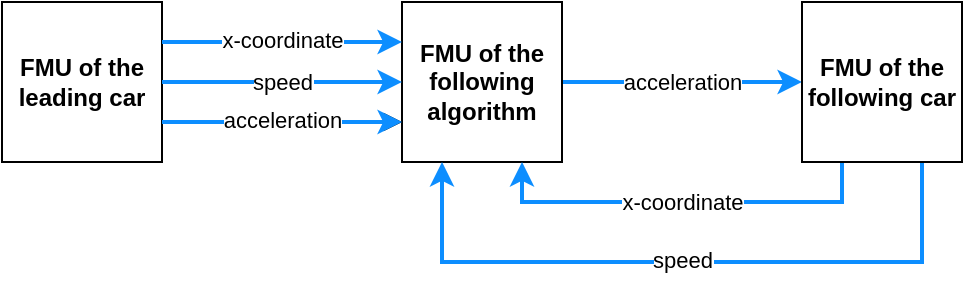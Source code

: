 <mxfile version="13.0.3" type="device" pages="3"><diagram id="YgWVbAn_EtKhAgmGTaRe" name="Vanilla"><mxGraphModel dx="588" dy="348" grid="1" gridSize="10" guides="1" tooltips="1" connect="1" arrows="1" fold="1" page="1" pageScale="1" pageWidth="827" pageHeight="1169" math="0" shadow="0"><root><mxCell id="0"/><mxCell id="1" parent="0"/><mxCell id="XNjezeJYl3TbGVTne1i2-5" style="edgeStyle=orthogonalEdgeStyle;rounded=0;orthogonalLoop=1;jettySize=auto;html=1;exitX=1;exitY=0.75;exitDx=0;exitDy=0;entryX=0;entryY=0.75;entryDx=0;entryDy=0;" edge="1" parent="1" source="fGoA-xRLVKMhzdRl62Z--2" target="fGoA-xRLVKMhzdRl62Z--3"><mxGeometry relative="1" as="geometry"/></mxCell><mxCell id="XNjezeJYl3TbGVTne1i2-6" value="acceleration" style="edgeLabel;html=1;align=center;verticalAlign=middle;resizable=0;points=[];" vertex="1" connectable="0" parent="XNjezeJYl3TbGVTne1i2-5"><mxGeometry x="-0.208" y="1" relative="1" as="geometry"><mxPoint x="12.5" as="offset"/></mxGeometry></mxCell><mxCell id="fGoA-xRLVKMhzdRl62Z--2" value="FMU of the leading car" style="whiteSpace=wrap;html=1;aspect=fixed;fontStyle=1;" vertex="1" parent="1"><mxGeometry x="160" y="160" width="80" height="80" as="geometry"/></mxCell><mxCell id="XNjezeJYl3TbGVTne1i2-7" style="edgeStyle=orthogonalEdgeStyle;rounded=0;orthogonalLoop=1;jettySize=auto;html=1;exitX=1;exitY=0.5;exitDx=0;exitDy=0;entryX=0;entryY=0.5;entryDx=0;entryDy=0;strokeWidth=2;strokeColor=#0D8EFF;" edge="1" parent="1" source="fGoA-xRLVKMhzdRl62Z--3" target="fGoA-xRLVKMhzdRl62Z--4"><mxGeometry relative="1" as="geometry"/></mxCell><mxCell id="XNjezeJYl3TbGVTne1i2-8" value="acceleration" style="edgeLabel;html=1;align=center;verticalAlign=middle;resizable=0;points=[];" vertex="1" connectable="0" parent="XNjezeJYl3TbGVTne1i2-7"><mxGeometry x="-0.222" y="-2" relative="1" as="geometry"><mxPoint x="13.33" y="-2" as="offset"/></mxGeometry></mxCell><mxCell id="fGoA-xRLVKMhzdRl62Z--3" value="FMU of the following algorithm" style="whiteSpace=wrap;html=1;aspect=fixed;fontStyle=1;" vertex="1" parent="1"><mxGeometry x="360" y="160" width="80" height="80" as="geometry"/></mxCell><mxCell id="XNjezeJYl3TbGVTne1i2-9" style="edgeStyle=orthogonalEdgeStyle;rounded=0;orthogonalLoop=1;jettySize=auto;html=1;exitX=0.25;exitY=1;exitDx=0;exitDy=0;entryX=0.75;entryY=1;entryDx=0;entryDy=0;strokeWidth=2;strokeColor=#0D8EFF;" edge="1" parent="1" source="fGoA-xRLVKMhzdRl62Z--4" target="fGoA-xRLVKMhzdRl62Z--3"><mxGeometry relative="1" as="geometry"/></mxCell><mxCell id="XNjezeJYl3TbGVTne1i2-11" value="x-coordinate" style="edgeLabel;html=1;align=center;verticalAlign=middle;resizable=0;points=[];" vertex="1" connectable="0" parent="XNjezeJYl3TbGVTne1i2-9"><mxGeometry x="0.1" y="3" relative="1" as="geometry"><mxPoint x="10" y="-3" as="offset"/></mxGeometry></mxCell><mxCell id="XNjezeJYl3TbGVTne1i2-10" style="edgeStyle=orthogonalEdgeStyle;rounded=0;orthogonalLoop=1;jettySize=auto;html=1;exitX=0.75;exitY=1;exitDx=0;exitDy=0;entryX=0.25;entryY=1;entryDx=0;entryDy=0;strokeWidth=2;strokeColor=#0D8EFF;" edge="1" parent="1" source="fGoA-xRLVKMhzdRl62Z--4" target="fGoA-xRLVKMhzdRl62Z--3"><mxGeometry relative="1" as="geometry"><Array as="points"><mxPoint x="620" y="290"/><mxPoint x="380" y="290"/></Array></mxGeometry></mxCell><mxCell id="XNjezeJYl3TbGVTne1i2-12" value="speed" style="edgeLabel;html=1;align=center;verticalAlign=middle;resizable=0;points=[];" vertex="1" connectable="0" parent="XNjezeJYl3TbGVTne1i2-10"><mxGeometry x="0.083" y="-1" relative="1" as="geometry"><mxPoint x="14.17" as="offset"/></mxGeometry></mxCell><mxCell id="fGoA-xRLVKMhzdRl62Z--4" value="FMU of the following car" style="whiteSpace=wrap;html=1;aspect=fixed;fontStyle=1;" vertex="1" parent="1"><mxGeometry x="560" y="160" width="80" height="80" as="geometry"/></mxCell><mxCell id="XNjezeJYl3TbGVTne1i2-1" value="" style="endArrow=classic;html=1;exitX=1;exitY=0.25;exitDx=0;exitDy=0;entryX=0;entryY=0.25;entryDx=0;entryDy=0;strokeWidth=2;strokeColor=#0D8EFF;" edge="1" parent="1" source="fGoA-xRLVKMhzdRl62Z--2" target="fGoA-xRLVKMhzdRl62Z--3"><mxGeometry width="50" height="50" relative="1" as="geometry"><mxPoint x="390" y="290" as="sourcePoint"/><mxPoint x="440" y="240" as="targetPoint"/></mxGeometry></mxCell><mxCell id="XNjezeJYl3TbGVTne1i2-2" value="x-coordinate" style="edgeLabel;html=1;align=center;verticalAlign=middle;resizable=0;points=[];" vertex="1" connectable="0" parent="XNjezeJYl3TbGVTne1i2-1"><mxGeometry x="-0.233" y="1" relative="1" as="geometry"><mxPoint x="14" as="offset"/></mxGeometry></mxCell><mxCell id="XNjezeJYl3TbGVTne1i2-3" value="" style="endArrow=classic;html=1;exitX=1;exitY=0.5;exitDx=0;exitDy=0;entryX=0;entryY=0.5;entryDx=0;entryDy=0;strokeWidth=2;strokeColor=#0D8EFF;" edge="1" parent="1" source="fGoA-xRLVKMhzdRl62Z--2" target="fGoA-xRLVKMhzdRl62Z--3"><mxGeometry width="50" height="50" relative="1" as="geometry"><mxPoint x="390" y="290" as="sourcePoint"/><mxPoint x="440" y="240" as="targetPoint"/></mxGeometry></mxCell><mxCell id="XNjezeJYl3TbGVTne1i2-4" value="speed" style="edgeLabel;html=1;align=center;verticalAlign=middle;resizable=0;points=[];" vertex="1" connectable="0" parent="XNjezeJYl3TbGVTne1i2-3"><mxGeometry x="-0.3" y="1" relative="1" as="geometry"><mxPoint x="18" y="1" as="offset"/></mxGeometry></mxCell><mxCell id="XNjezeJYl3TbGVTne1i2-13" style="edgeStyle=orthogonalEdgeStyle;rounded=0;orthogonalLoop=1;jettySize=auto;html=1;exitX=1;exitY=0.75;exitDx=0;exitDy=0;entryX=0;entryY=0.75;entryDx=0;entryDy=0;strokeWidth=2;strokeColor=#0D8EFF;" edge="1" parent="1"><mxGeometry relative="1" as="geometry"><mxPoint x="240" y="220" as="sourcePoint"/><mxPoint x="360" y="220" as="targetPoint"/></mxGeometry></mxCell><mxCell id="XNjezeJYl3TbGVTne1i2-14" value="acceleration" style="edgeLabel;html=1;align=center;verticalAlign=middle;resizable=0;points=[];" vertex="1" connectable="0" parent="XNjezeJYl3TbGVTne1i2-13"><mxGeometry x="-0.208" y="1" relative="1" as="geometry"><mxPoint x="12.5" as="offset"/></mxGeometry></mxCell></root></mxGraphModel></diagram><diagram id="jpkFzLhkPtyoSFrWYvjQ" name="AccelAttack"><mxGraphModel dx="710" dy="420" grid="1" gridSize="10" guides="1" tooltips="1" connect="1" arrows="1" fold="1" page="1" pageScale="1" pageWidth="827" pageHeight="1169" math="0" shadow="0"><root><mxCell id="4BD6OqjVChmUXNP0MdyB-0"/><mxCell id="4BD6OqjVChmUXNP0MdyB-1" parent="4BD6OqjVChmUXNP0MdyB-0"/><mxCell id="ZoN7ProEHT01sAeRowep-0" style="edgeStyle=orthogonalEdgeStyle;rounded=0;orthogonalLoop=1;jettySize=auto;html=1;exitX=1;exitY=0.75;exitDx=0;exitDy=0;entryX=0;entryY=0.75;entryDx=0;entryDy=0;" edge="1" parent="4BD6OqjVChmUXNP0MdyB-1" source="ZoN7ProEHT01sAeRowep-2" target="ZoN7ProEHT01sAeRowep-5"><mxGeometry relative="1" as="geometry"/></mxCell><mxCell id="ZoN7ProEHT01sAeRowep-1" value="acceleration" style="edgeLabel;html=1;align=center;verticalAlign=middle;resizable=0;points=[];" vertex="1" connectable="0" parent="ZoN7ProEHT01sAeRowep-0"><mxGeometry x="-0.208" y="1" relative="1" as="geometry"><mxPoint x="12.5" as="offset"/></mxGeometry></mxCell><mxCell id="ZoN7ProEHT01sAeRowep-2" value="FMU of the leading car" style="whiteSpace=wrap;html=1;aspect=fixed;fontStyle=1;" vertex="1" parent="4BD6OqjVChmUXNP0MdyB-1"><mxGeometry x="80" y="160" width="80" height="80" as="geometry"/></mxCell><mxCell id="ZoN7ProEHT01sAeRowep-3" style="edgeStyle=orthogonalEdgeStyle;rounded=0;orthogonalLoop=1;jettySize=auto;html=1;exitX=1;exitY=0.5;exitDx=0;exitDy=0;entryX=0;entryY=0.5;entryDx=0;entryDy=0;strokeWidth=2;strokeColor=#0D8EFF;" edge="1" parent="4BD6OqjVChmUXNP0MdyB-1" source="ZoN7ProEHT01sAeRowep-17" target="ZoN7ProEHT01sAeRowep-10"><mxGeometry relative="1" as="geometry"/></mxCell><mxCell id="ZoN7ProEHT01sAeRowep-4" value="acceleration" style="edgeLabel;html=1;align=center;verticalAlign=middle;resizable=0;points=[];" vertex="1" connectable="0" parent="ZoN7ProEHT01sAeRowep-3"><mxGeometry x="-0.222" y="-2" relative="1" as="geometry"><mxPoint x="13.33" y="-2" as="offset"/></mxGeometry></mxCell><mxCell id="ZoN7ProEHT01sAeRowep-5" value="FMU of the following algorithm" style="whiteSpace=wrap;html=1;aspect=fixed;fontStyle=1;" vertex="1" parent="4BD6OqjVChmUXNP0MdyB-1"><mxGeometry x="280" y="160" width="80" height="80" as="geometry"/></mxCell><mxCell id="ZoN7ProEHT01sAeRowep-6" style="edgeStyle=orthogonalEdgeStyle;rounded=0;orthogonalLoop=1;jettySize=auto;html=1;exitX=0.25;exitY=1;exitDx=0;exitDy=0;entryX=0.75;entryY=1;entryDx=0;entryDy=0;strokeWidth=2;strokeColor=#0D8EFF;" edge="1" parent="4BD6OqjVChmUXNP0MdyB-1" source="ZoN7ProEHT01sAeRowep-10" target="ZoN7ProEHT01sAeRowep-5"><mxGeometry relative="1" as="geometry"/></mxCell><mxCell id="ZoN7ProEHT01sAeRowep-7" value="x-coordinate" style="edgeLabel;html=1;align=center;verticalAlign=middle;resizable=0;points=[];" vertex="1" connectable="0" parent="ZoN7ProEHT01sAeRowep-6"><mxGeometry x="0.1" y="3" relative="1" as="geometry"><mxPoint x="20" y="-3" as="offset"/></mxGeometry></mxCell><mxCell id="ZoN7ProEHT01sAeRowep-8" style="edgeStyle=orthogonalEdgeStyle;rounded=0;orthogonalLoop=1;jettySize=auto;html=1;exitX=0.75;exitY=1;exitDx=0;exitDy=0;entryX=0.25;entryY=1;entryDx=0;entryDy=0;strokeWidth=2;strokeColor=#0D8EFF;" edge="1" parent="4BD6OqjVChmUXNP0MdyB-1" source="ZoN7ProEHT01sAeRowep-10" target="ZoN7ProEHT01sAeRowep-5"><mxGeometry relative="1" as="geometry"><Array as="points"><mxPoint x="740" y="290"/><mxPoint x="300" y="290"/></Array></mxGeometry></mxCell><mxCell id="ZoN7ProEHT01sAeRowep-9" value="speed" style="edgeLabel;html=1;align=center;verticalAlign=middle;resizable=0;points=[];" vertex="1" connectable="0" parent="ZoN7ProEHT01sAeRowep-8"><mxGeometry x="0.083" y="-1" relative="1" as="geometry"><mxPoint x="22.5" as="offset"/></mxGeometry></mxCell><mxCell id="ZoN7ProEHT01sAeRowep-10" value="FMU of the following car" style="whiteSpace=wrap;html=1;aspect=fixed;fontStyle=1;" vertex="1" parent="4BD6OqjVChmUXNP0MdyB-1"><mxGeometry x="680" y="160" width="80" height="80" as="geometry"/></mxCell><mxCell id="ZoN7ProEHT01sAeRowep-11" value="" style="endArrow=classic;html=1;exitX=1;exitY=0.25;exitDx=0;exitDy=0;entryX=0;entryY=0.25;entryDx=0;entryDy=0;strokeWidth=2;strokeColor=#0D8EFF;" edge="1" parent="4BD6OqjVChmUXNP0MdyB-1" source="ZoN7ProEHT01sAeRowep-2" target="ZoN7ProEHT01sAeRowep-5"><mxGeometry width="50" height="50" relative="1" as="geometry"><mxPoint x="310" y="290" as="sourcePoint"/><mxPoint x="360" y="240" as="targetPoint"/></mxGeometry></mxCell><mxCell id="ZoN7ProEHT01sAeRowep-12" value="x-coordinate" style="edgeLabel;html=1;align=center;verticalAlign=middle;resizable=0;points=[];" vertex="1" connectable="0" parent="ZoN7ProEHT01sAeRowep-11"><mxGeometry x="-0.233" y="1" relative="1" as="geometry"><mxPoint x="14" as="offset"/></mxGeometry></mxCell><mxCell id="ZoN7ProEHT01sAeRowep-13" value="" style="endArrow=classic;html=1;exitX=1;exitY=0.5;exitDx=0;exitDy=0;entryX=0;entryY=0.5;entryDx=0;entryDy=0;strokeWidth=2;strokeColor=#0D8EFF;" edge="1" parent="4BD6OqjVChmUXNP0MdyB-1" source="ZoN7ProEHT01sAeRowep-2" target="ZoN7ProEHT01sAeRowep-5"><mxGeometry width="50" height="50" relative="1" as="geometry"><mxPoint x="310" y="290" as="sourcePoint"/><mxPoint x="360" y="240" as="targetPoint"/></mxGeometry></mxCell><mxCell id="ZoN7ProEHT01sAeRowep-14" value="speed" style="edgeLabel;html=1;align=center;verticalAlign=middle;resizable=0;points=[];" vertex="1" connectable="0" parent="ZoN7ProEHT01sAeRowep-13"><mxGeometry x="-0.3" y="1" relative="1" as="geometry"><mxPoint x="18" y="1" as="offset"/></mxGeometry></mxCell><mxCell id="ZoN7ProEHT01sAeRowep-15" style="edgeStyle=orthogonalEdgeStyle;rounded=0;orthogonalLoop=1;jettySize=auto;html=1;exitX=1;exitY=0.75;exitDx=0;exitDy=0;entryX=0;entryY=0.75;entryDx=0;entryDy=0;strokeWidth=2;strokeColor=#0D8EFF;" edge="1" parent="4BD6OqjVChmUXNP0MdyB-1"><mxGeometry relative="1" as="geometry"><mxPoint x="160" y="220" as="sourcePoint"/><mxPoint x="280" y="220" as="targetPoint"/></mxGeometry></mxCell><mxCell id="ZoN7ProEHT01sAeRowep-16" value="acceleration" style="edgeLabel;html=1;align=center;verticalAlign=middle;resizable=0;points=[];" vertex="1" connectable="0" parent="ZoN7ProEHT01sAeRowep-15"><mxGeometry x="-0.208" y="1" relative="1" as="geometry"><mxPoint x="12.5" as="offset"/></mxGeometry></mxCell><mxCell id="ZoN7ProEHT01sAeRowep-17" value="FMU of the attack" style="whiteSpace=wrap;html=1;aspect=fixed;fontStyle=1;" vertex="1" parent="4BD6OqjVChmUXNP0MdyB-1"><mxGeometry x="480" y="160" width="80" height="80" as="geometry"/></mxCell><mxCell id="ZoN7ProEHT01sAeRowep-18" style="edgeStyle=orthogonalEdgeStyle;rounded=0;orthogonalLoop=1;jettySize=auto;html=1;exitX=1;exitY=0.5;exitDx=0;exitDy=0;entryX=0;entryY=0.5;entryDx=0;entryDy=0;strokeWidth=2;strokeColor=#0D8EFF;" edge="1" parent="4BD6OqjVChmUXNP0MdyB-1" source="ZoN7ProEHT01sAeRowep-5" target="ZoN7ProEHT01sAeRowep-17"><mxGeometry relative="1" as="geometry"><mxPoint x="360" y="200" as="sourcePoint"/><mxPoint x="680" y="200" as="targetPoint"/></mxGeometry></mxCell><mxCell id="ZoN7ProEHT01sAeRowep-19" value="acceleration" style="edgeLabel;html=1;align=center;verticalAlign=middle;resizable=0;points=[];" vertex="1" connectable="0" parent="ZoN7ProEHT01sAeRowep-18"><mxGeometry x="-0.222" y="-2" relative="1" as="geometry"><mxPoint x="13.33" y="-2" as="offset"/></mxGeometry></mxCell></root></mxGraphModel></diagram><diagram id="_FANT83g2bUzjwMZXKqt" name="XAttack"><mxGraphModel dx="710" dy="420" grid="1" gridSize="10" guides="1" tooltips="1" connect="1" arrows="1" fold="1" page="1" pageScale="1" pageWidth="827" pageHeight="1169" math="0" shadow="0"><root><mxCell id="E-8U9NbynpEDZLTNHAro-0"/><mxCell id="E-8U9NbynpEDZLTNHAro-1" parent="E-8U9NbynpEDZLTNHAro-0"/><mxCell id="sN3wGAetDl9WN9f51k4_-0" style="edgeStyle=orthogonalEdgeStyle;rounded=0;orthogonalLoop=1;jettySize=auto;html=1;exitX=1;exitY=0.75;exitDx=0;exitDy=0;entryX=0;entryY=0.75;entryDx=0;entryDy=0;" edge="1" parent="E-8U9NbynpEDZLTNHAro-1" source="sN3wGAetDl9WN9f51k4_-2" target="sN3wGAetDl9WN9f51k4_-5"><mxGeometry relative="1" as="geometry"/></mxCell><mxCell id="sN3wGAetDl9WN9f51k4_-1" value="acceleration" style="edgeLabel;html=1;align=center;verticalAlign=middle;resizable=0;points=[];" vertex="1" connectable="0" parent="sN3wGAetDl9WN9f51k4_-0"><mxGeometry x="-0.208" y="1" relative="1" as="geometry"><mxPoint x="12.5" as="offset"/></mxGeometry></mxCell><mxCell id="sN3wGAetDl9WN9f51k4_-2" value="FMU of the leading car" style="whiteSpace=wrap;html=1;aspect=fixed;fontStyle=1;" vertex="1" parent="E-8U9NbynpEDZLTNHAro-1"><mxGeometry x="80" y="160" width="80" height="80" as="geometry"/></mxCell><mxCell id="sN3wGAetDl9WN9f51k4_-5" value="FMU of the following algorithm" style="whiteSpace=wrap;html=1;aspect=fixed;fontStyle=1;" vertex="1" parent="E-8U9NbynpEDZLTNHAro-1"><mxGeometry x="280" y="160" width="80" height="80" as="geometry"/></mxCell><mxCell id="sN3wGAetDl9WN9f51k4_-6" style="edgeStyle=orthogonalEdgeStyle;rounded=0;orthogonalLoop=1;jettySize=auto;html=1;exitX=0.25;exitY=1;exitDx=0;exitDy=0;entryX=1;entryY=0.5;entryDx=0;entryDy=0;strokeWidth=2;strokeColor=#0D8EFF;" edge="1" parent="E-8U9NbynpEDZLTNHAro-1" source="sN3wGAetDl9WN9f51k4_-10" target="sN3wGAetDl9WN9f51k4_-17"><mxGeometry relative="1" as="geometry"><Array as="points"><mxPoint x="700" y="280"/></Array></mxGeometry></mxCell><mxCell id="sN3wGAetDl9WN9f51k4_-7" value="x-coordinate" style="edgeLabel;html=1;align=center;verticalAlign=middle;resizable=0;points=[];" vertex="1" connectable="0" parent="sN3wGAetDl9WN9f51k4_-6"><mxGeometry x="0.1" y="3" relative="1" as="geometry"><mxPoint x="-1" y="-3" as="offset"/></mxGeometry></mxCell><mxCell id="sN3wGAetDl9WN9f51k4_-8" style="edgeStyle=orthogonalEdgeStyle;rounded=0;orthogonalLoop=1;jettySize=auto;html=1;exitX=0.75;exitY=1;exitDx=0;exitDy=0;entryX=0.25;entryY=1;entryDx=0;entryDy=0;strokeWidth=2;strokeColor=#0D8EFF;" edge="1" parent="E-8U9NbynpEDZLTNHAro-1" source="sN3wGAetDl9WN9f51k4_-10" target="sN3wGAetDl9WN9f51k4_-5"><mxGeometry relative="1" as="geometry"><Array as="points"><mxPoint x="740" y="360"/><mxPoint x="300" y="360"/></Array></mxGeometry></mxCell><mxCell id="sN3wGAetDl9WN9f51k4_-9" value="speed" style="edgeLabel;html=1;align=center;verticalAlign=middle;resizable=0;points=[];" vertex="1" connectable="0" parent="sN3wGAetDl9WN9f51k4_-8"><mxGeometry x="0.083" y="-1" relative="1" as="geometry"><mxPoint x="28.33" as="offset"/></mxGeometry></mxCell><mxCell id="sN3wGAetDl9WN9f51k4_-10" value="FMU of the following car" style="whiteSpace=wrap;html=1;aspect=fixed;fontStyle=1;" vertex="1" parent="E-8U9NbynpEDZLTNHAro-1"><mxGeometry x="680" y="160" width="80" height="80" as="geometry"/></mxCell><mxCell id="sN3wGAetDl9WN9f51k4_-11" value="" style="endArrow=classic;html=1;exitX=1;exitY=0.25;exitDx=0;exitDy=0;entryX=0;entryY=0.25;entryDx=0;entryDy=0;strokeWidth=2;strokeColor=#0D8EFF;" edge="1" parent="E-8U9NbynpEDZLTNHAro-1" source="sN3wGAetDl9WN9f51k4_-2" target="sN3wGAetDl9WN9f51k4_-5"><mxGeometry width="50" height="50" relative="1" as="geometry"><mxPoint x="310" y="290" as="sourcePoint"/><mxPoint x="360" y="240" as="targetPoint"/></mxGeometry></mxCell><mxCell id="sN3wGAetDl9WN9f51k4_-12" value="x-coordinate" style="edgeLabel;html=1;align=center;verticalAlign=middle;resizable=0;points=[];" vertex="1" connectable="0" parent="sN3wGAetDl9WN9f51k4_-11"><mxGeometry x="-0.233" y="1" relative="1" as="geometry"><mxPoint x="14" as="offset"/></mxGeometry></mxCell><mxCell id="sN3wGAetDl9WN9f51k4_-13" value="" style="endArrow=classic;html=1;exitX=1;exitY=0.5;exitDx=0;exitDy=0;entryX=0;entryY=0.5;entryDx=0;entryDy=0;strokeWidth=2;strokeColor=#0D8EFF;" edge="1" parent="E-8U9NbynpEDZLTNHAro-1" source="sN3wGAetDl9WN9f51k4_-2" target="sN3wGAetDl9WN9f51k4_-5"><mxGeometry width="50" height="50" relative="1" as="geometry"><mxPoint x="310" y="290" as="sourcePoint"/><mxPoint x="360" y="240" as="targetPoint"/></mxGeometry></mxCell><mxCell id="sN3wGAetDl9WN9f51k4_-14" value="speed" style="edgeLabel;html=1;align=center;verticalAlign=middle;resizable=0;points=[];" vertex="1" connectable="0" parent="sN3wGAetDl9WN9f51k4_-13"><mxGeometry x="-0.3" y="1" relative="1" as="geometry"><mxPoint x="18" y="1" as="offset"/></mxGeometry></mxCell><mxCell id="sN3wGAetDl9WN9f51k4_-15" style="edgeStyle=orthogonalEdgeStyle;rounded=0;orthogonalLoop=1;jettySize=auto;html=1;exitX=1;exitY=0.75;exitDx=0;exitDy=0;entryX=0;entryY=0.75;entryDx=0;entryDy=0;strokeWidth=2;strokeColor=#0D8EFF;" edge="1" parent="E-8U9NbynpEDZLTNHAro-1"><mxGeometry relative="1" as="geometry"><mxPoint x="160" y="220" as="sourcePoint"/><mxPoint x="280" y="220" as="targetPoint"/></mxGeometry></mxCell><mxCell id="sN3wGAetDl9WN9f51k4_-16" value="acceleration" style="edgeLabel;html=1;align=center;verticalAlign=middle;resizable=0;points=[];" vertex="1" connectable="0" parent="sN3wGAetDl9WN9f51k4_-15"><mxGeometry x="-0.208" y="1" relative="1" as="geometry"><mxPoint x="12.5" as="offset"/></mxGeometry></mxCell><mxCell id="sN3wGAetDl9WN9f51k4_-20" style="edgeStyle=orthogonalEdgeStyle;rounded=0;orthogonalLoop=1;jettySize=auto;html=1;exitX=0;exitY=0.5;exitDx=0;exitDy=0;entryX=0.75;entryY=1;entryDx=0;entryDy=0;strokeColor=#0D8EFF;strokeWidth=2;fontColor=#0000FF;" edge="1" parent="E-8U9NbynpEDZLTNHAro-1" source="sN3wGAetDl9WN9f51k4_-17" target="sN3wGAetDl9WN9f51k4_-5"><mxGeometry relative="1" as="geometry"/></mxCell><mxCell id="sN3wGAetDl9WN9f51k4_-21" value="&lt;span&gt;x-coordinate&lt;/span&gt;" style="edgeLabel;html=1;align=center;verticalAlign=middle;resizable=0;points=[];fontColor=#000000;" vertex="1" connectable="0" parent="sN3wGAetDl9WN9f51k4_-20"><mxGeometry x="0.025" y="3" relative="1" as="geometry"><mxPoint x="26.5" y="-3" as="offset"/></mxGeometry></mxCell><mxCell id="sN3wGAetDl9WN9f51k4_-17" value="FMU of the attack" style="whiteSpace=wrap;html=1;aspect=fixed;fontStyle=1;" vertex="1" parent="E-8U9NbynpEDZLTNHAro-1"><mxGeometry x="480" y="240" width="80" height="80" as="geometry"/></mxCell><mxCell id="sN3wGAetDl9WN9f51k4_-18" style="edgeStyle=orthogonalEdgeStyle;rounded=0;orthogonalLoop=1;jettySize=auto;html=1;exitX=1;exitY=0.5;exitDx=0;exitDy=0;entryX=0;entryY=0.5;entryDx=0;entryDy=0;strokeWidth=2;strokeColor=#0D8EFF;" edge="1" parent="E-8U9NbynpEDZLTNHAro-1" source="sN3wGAetDl9WN9f51k4_-5" target="sN3wGAetDl9WN9f51k4_-10"><mxGeometry relative="1" as="geometry"><mxPoint x="360" y="200" as="sourcePoint"/><mxPoint x="680" y="200" as="targetPoint"/></mxGeometry></mxCell><mxCell id="sN3wGAetDl9WN9f51k4_-19" value="acceleration" style="edgeLabel;html=1;align=center;verticalAlign=middle;resizable=0;points=[];" vertex="1" connectable="0" parent="sN3wGAetDl9WN9f51k4_-18"><mxGeometry x="-0.222" y="-2" relative="1" as="geometry"><mxPoint x="26" y="-2" as="offset"/></mxGeometry></mxCell></root></mxGraphModel></diagram></mxfile>